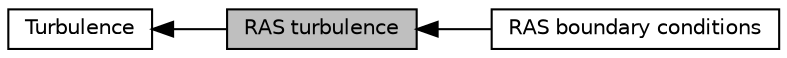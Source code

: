 digraph "RAS turbulence"
{
  bgcolor="transparent";
  edge [fontname="Helvetica",fontsize="10",labelfontname="Helvetica",labelfontsize="10"];
  node [fontname="Helvetica",fontsize="10",shape=record];
  rankdir=LR;
  Node0 [label="RAS turbulence",height=0.2,width=0.4,color="black", fillcolor="grey75", style="filled", fontcolor="black"];
  Node2 [label="RAS boundary conditions",height=0.2,width=0.4,color="black",URL="$a11107.html"];
  Node1 [label="Turbulence",height=0.2,width=0.4,color="black",URL="$a11110.html"];
  Node1->Node0 [shape=plaintext, dir="back", style="solid"];
  Node0->Node2 [shape=plaintext, dir="back", style="solid"];
}
